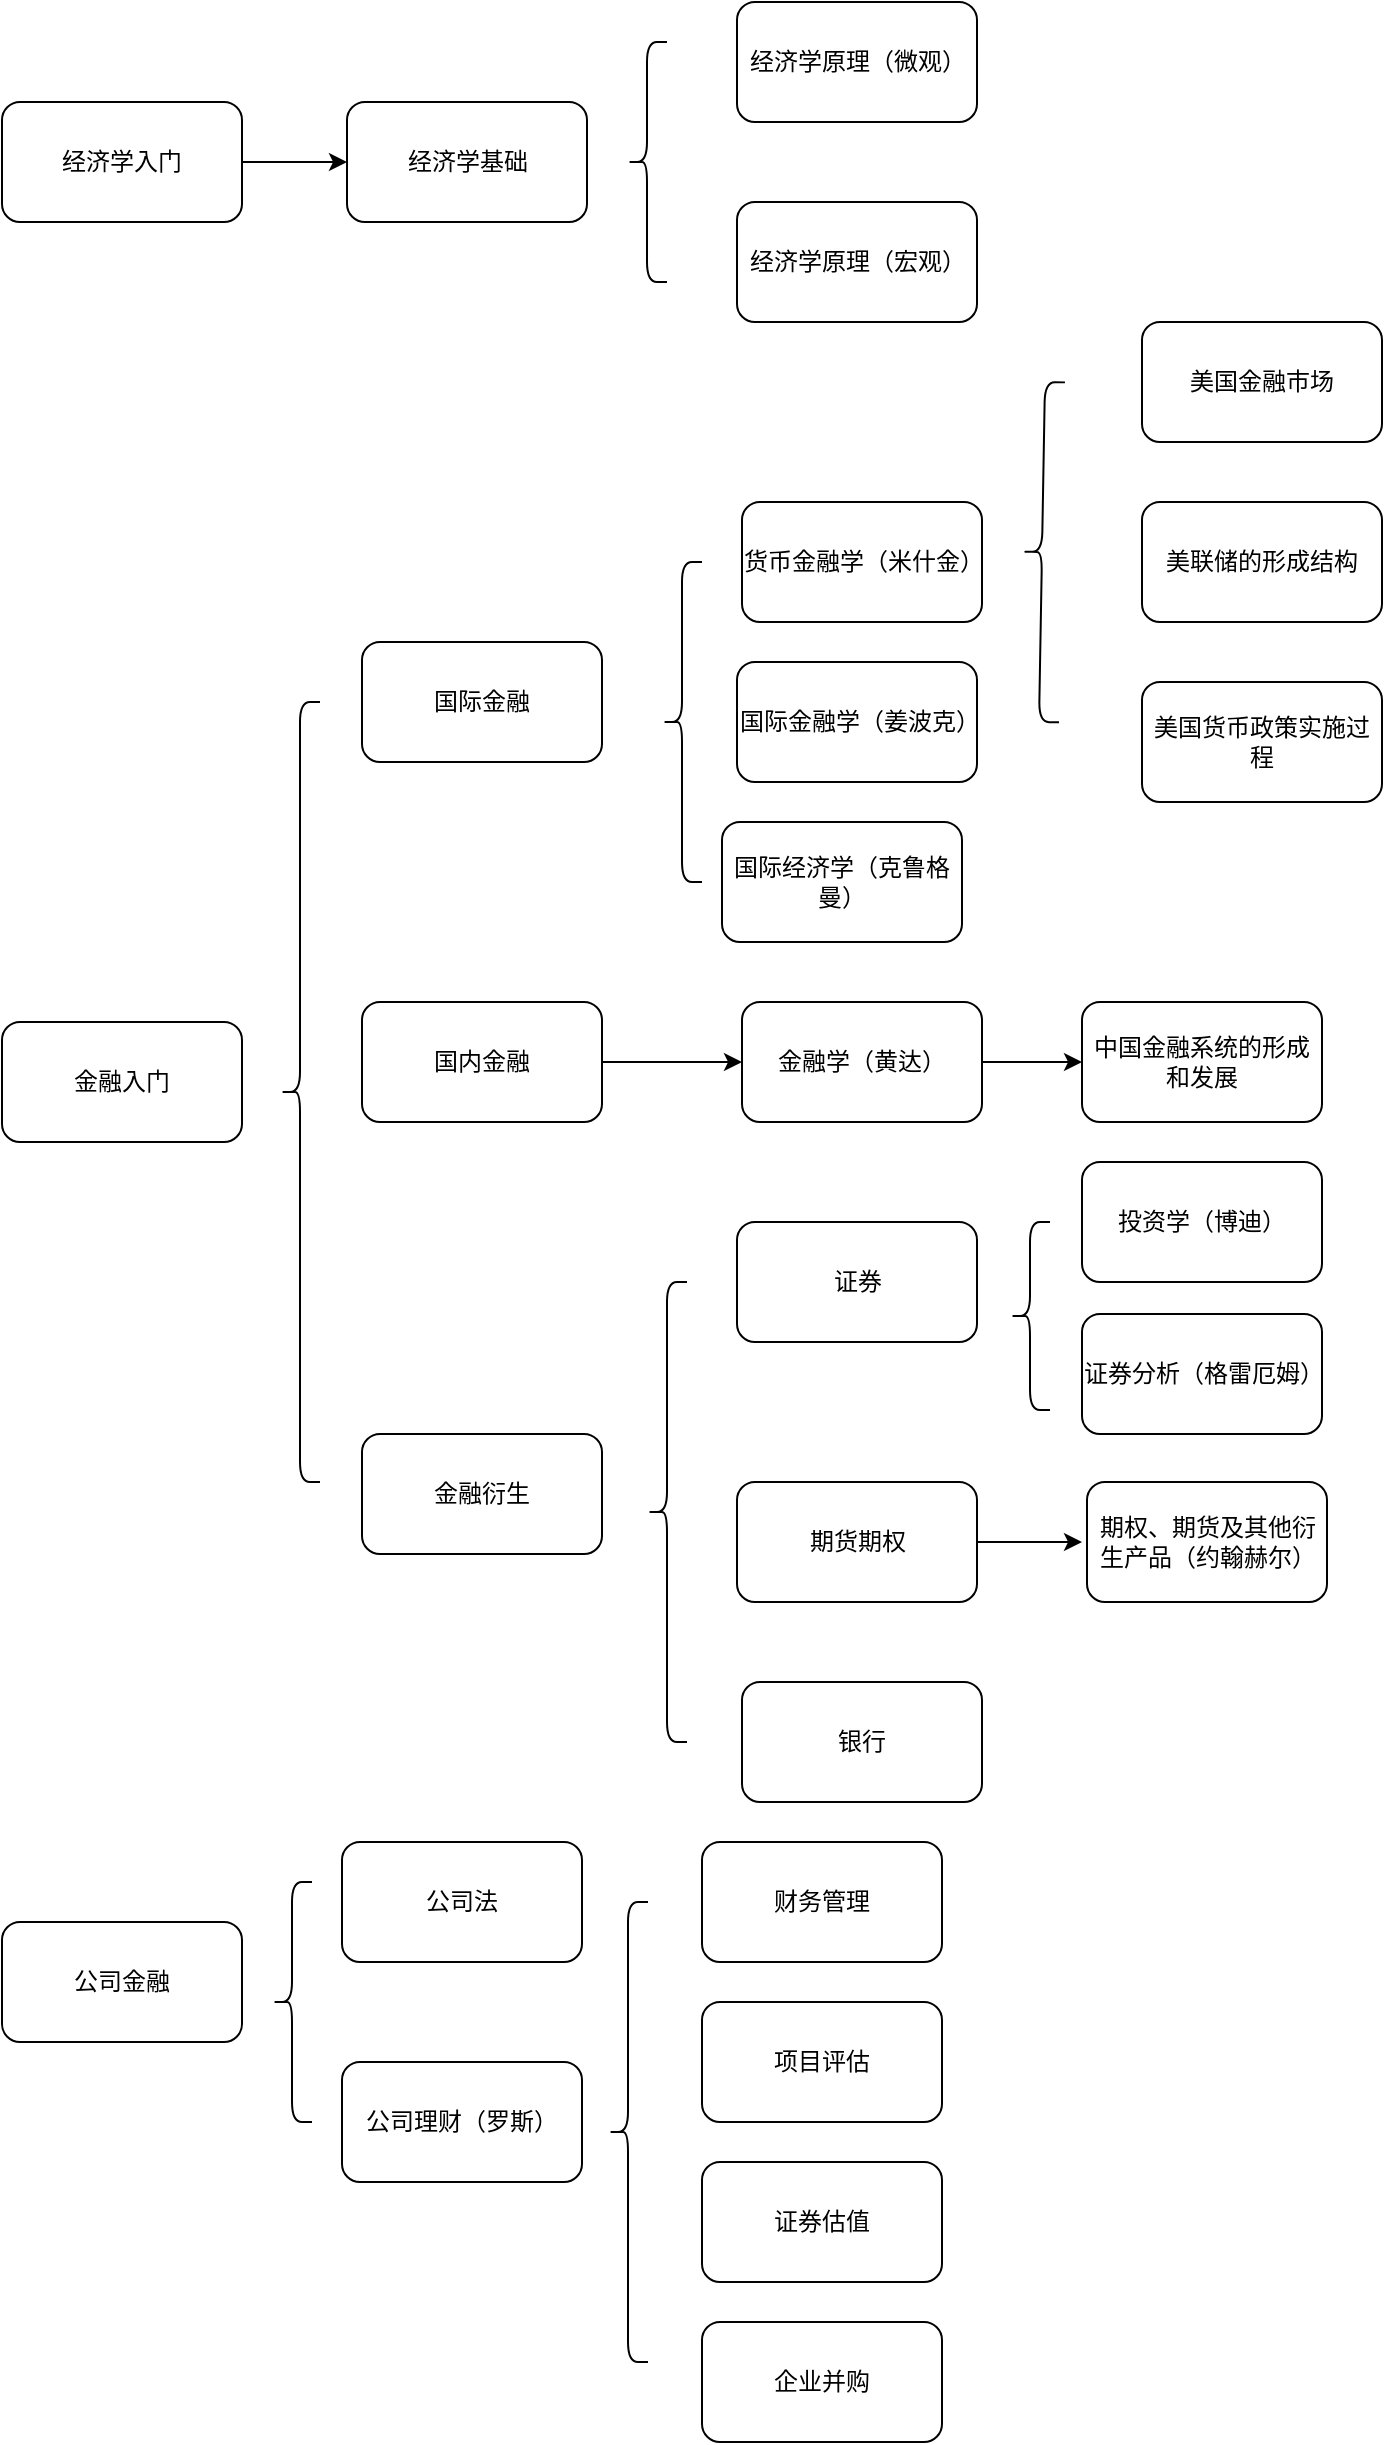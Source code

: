 <mxfile version="12.1.4" type="github" pages="1">
  <diagram id="FX7oXliN3Wcr0LMkaTqC" name="Page-1">
    <mxGraphModel dx="1377" dy="751" grid="1" gridSize="10" guides="1" tooltips="1" connect="1" arrows="1" fold="1" page="1" pageScale="1" pageWidth="827" pageHeight="1169" math="0" shadow="0">
      <root>
        <mxCell id="0"/>
        <mxCell id="1" parent="0"/>
        <mxCell id="Z957E_pNa9dMbmWkZO4q-1" value="经济学基础" style="rounded=1;whiteSpace=wrap;html=1;" vertex="1" parent="1">
          <mxGeometry x="202.5" y="140" width="120" height="60" as="geometry"/>
        </mxCell>
        <mxCell id="Z957E_pNa9dMbmWkZO4q-2" value="经济学原理（微观）" style="rounded=1;whiteSpace=wrap;html=1;" vertex="1" parent="1">
          <mxGeometry x="397.5" y="90" width="120" height="60" as="geometry"/>
        </mxCell>
        <mxCell id="Z957E_pNa9dMbmWkZO4q-3" value="经济学原理（宏观）" style="rounded=1;whiteSpace=wrap;html=1;" vertex="1" parent="1">
          <mxGeometry x="397.5" y="190" width="120" height="60" as="geometry"/>
        </mxCell>
        <mxCell id="Z957E_pNa9dMbmWkZO4q-4" value="金融入门" style="rounded=1;whiteSpace=wrap;html=1;" vertex="1" parent="1">
          <mxGeometry x="30" y="600" width="120" height="60" as="geometry"/>
        </mxCell>
        <mxCell id="Z957E_pNa9dMbmWkZO4q-5" value="货币金融学（米什金）" style="rounded=1;whiteSpace=wrap;html=1;" vertex="1" parent="1">
          <mxGeometry x="400" y="340" width="120" height="60" as="geometry"/>
        </mxCell>
        <mxCell id="Z957E_pNa9dMbmWkZO4q-6" value="" style="shape=curlyBracket;whiteSpace=wrap;html=1;rounded=1;" vertex="1" parent="1">
          <mxGeometry x="342.5" y="110" width="20" height="120" as="geometry"/>
        </mxCell>
        <mxCell id="Z957E_pNa9dMbmWkZO4q-7" value="美国金融市场" style="rounded=1;whiteSpace=wrap;html=1;" vertex="1" parent="1">
          <mxGeometry x="600" y="250" width="120" height="60" as="geometry"/>
        </mxCell>
        <mxCell id="Z957E_pNa9dMbmWkZO4q-8" value="美联储的形成结构" style="rounded=1;whiteSpace=wrap;html=1;" vertex="1" parent="1">
          <mxGeometry x="600" y="340" width="120" height="60" as="geometry"/>
        </mxCell>
        <mxCell id="Z957E_pNa9dMbmWkZO4q-9" value="美国货币政策实施过程" style="rounded=1;whiteSpace=wrap;html=1;" vertex="1" parent="1">
          <mxGeometry x="600" y="430" width="120" height="60" as="geometry"/>
        </mxCell>
        <mxCell id="Z957E_pNa9dMbmWkZO4q-10" value="" style="shape=curlyBracket;whiteSpace=wrap;html=1;rounded=1;rotation=1;" vertex="1" parent="1">
          <mxGeometry x="540" y="280" width="20" height="170" as="geometry"/>
        </mxCell>
        <mxCell id="Z957E_pNa9dMbmWkZO4q-11" value="金融学（黄达）" style="rounded=1;whiteSpace=wrap;html=1;" vertex="1" parent="1">
          <mxGeometry x="400" y="590" width="120" height="60" as="geometry"/>
        </mxCell>
        <mxCell id="Z957E_pNa9dMbmWkZO4q-12" value="中国金融系统的形成和发展" style="rounded=1;whiteSpace=wrap;html=1;" vertex="1" parent="1">
          <mxGeometry x="570" y="590" width="120" height="60" as="geometry"/>
        </mxCell>
        <mxCell id="Z957E_pNa9dMbmWkZO4q-13" value="国际金融学（姜波克）" style="rounded=1;whiteSpace=wrap;html=1;" vertex="1" parent="1">
          <mxGeometry x="397.5" y="420" width="120" height="60" as="geometry"/>
        </mxCell>
        <mxCell id="Z957E_pNa9dMbmWkZO4q-14" value="国际金融" style="rounded=1;whiteSpace=wrap;html=1;" vertex="1" parent="1">
          <mxGeometry x="210" y="410" width="120" height="60" as="geometry"/>
        </mxCell>
        <mxCell id="Z957E_pNa9dMbmWkZO4q-15" value="国内金融" style="rounded=1;whiteSpace=wrap;html=1;" vertex="1" parent="1">
          <mxGeometry x="210" y="590" width="120" height="60" as="geometry"/>
        </mxCell>
        <mxCell id="Z957E_pNa9dMbmWkZO4q-16" value="" style="shape=curlyBracket;whiteSpace=wrap;html=1;rounded=1;" vertex="1" parent="1">
          <mxGeometry x="360" y="370" width="20" height="160" as="geometry"/>
        </mxCell>
        <mxCell id="Z957E_pNa9dMbmWkZO4q-17" value="" style="shape=curlyBracket;whiteSpace=wrap;html=1;rounded=1;" vertex="1" parent="1">
          <mxGeometry x="169" y="440" width="20" height="390" as="geometry"/>
        </mxCell>
        <mxCell id="Z957E_pNa9dMbmWkZO4q-18" value="" style="endArrow=classic;html=1;entryX=0;entryY=0.5;entryDx=0;entryDy=0;exitX=1;exitY=0.5;exitDx=0;exitDy=0;" edge="1" parent="1" source="Z957E_pNa9dMbmWkZO4q-15" target="Z957E_pNa9dMbmWkZO4q-11">
          <mxGeometry width="50" height="50" relative="1" as="geometry">
            <mxPoint x="340" y="650" as="sourcePoint"/>
            <mxPoint x="390" y="600" as="targetPoint"/>
          </mxGeometry>
        </mxCell>
        <mxCell id="Z957E_pNa9dMbmWkZO4q-19" value="" style="endArrow=classic;html=1;entryX=0;entryY=0.5;entryDx=0;entryDy=0;" edge="1" parent="1" target="Z957E_pNa9dMbmWkZO4q-12">
          <mxGeometry width="50" height="50" relative="1" as="geometry">
            <mxPoint x="520" y="620" as="sourcePoint"/>
            <mxPoint x="570" y="600" as="targetPoint"/>
          </mxGeometry>
        </mxCell>
        <mxCell id="Z957E_pNa9dMbmWkZO4q-20" value="金融衍生" style="rounded=1;whiteSpace=wrap;html=1;" vertex="1" parent="1">
          <mxGeometry x="210" y="806" width="120" height="60" as="geometry"/>
        </mxCell>
        <mxCell id="Z957E_pNa9dMbmWkZO4q-21" value="银行" style="rounded=1;whiteSpace=wrap;html=1;" vertex="1" parent="1">
          <mxGeometry x="400" y="930" width="120" height="60" as="geometry"/>
        </mxCell>
        <mxCell id="Z957E_pNa9dMbmWkZO4q-22" value="证券" style="rounded=1;whiteSpace=wrap;html=1;" vertex="1" parent="1">
          <mxGeometry x="397.5" y="700" width="120" height="60" as="geometry"/>
        </mxCell>
        <mxCell id="Z957E_pNa9dMbmWkZO4q-23" value="期货期权" style="rounded=1;whiteSpace=wrap;html=1;" vertex="1" parent="1">
          <mxGeometry x="397.5" y="830" width="120" height="60" as="geometry"/>
        </mxCell>
        <mxCell id="Z957E_pNa9dMbmWkZO4q-24" value="期权、期货及其他衍生产品（约翰赫尔）" style="rounded=1;whiteSpace=wrap;html=1;" vertex="1" parent="1">
          <mxGeometry x="572.5" y="830" width="120" height="60" as="geometry"/>
        </mxCell>
        <mxCell id="Z957E_pNa9dMbmWkZO4q-25" value="投资学（博迪）" style="rounded=1;whiteSpace=wrap;html=1;" vertex="1" parent="1">
          <mxGeometry x="570" y="670" width="120" height="60" as="geometry"/>
        </mxCell>
        <mxCell id="Z957E_pNa9dMbmWkZO4q-26" value="证券分析（格雷厄姆）" style="rounded=1;whiteSpace=wrap;html=1;" vertex="1" parent="1">
          <mxGeometry x="570" y="746" width="120" height="60" as="geometry"/>
        </mxCell>
        <mxCell id="Z957E_pNa9dMbmWkZO4q-27" value="国际经济学（克鲁格曼）" style="rounded=1;whiteSpace=wrap;html=1;" vertex="1" parent="1">
          <mxGeometry x="390" y="500" width="120" height="60" as="geometry"/>
        </mxCell>
        <mxCell id="Z957E_pNa9dMbmWkZO4q-28" value="" style="shape=curlyBracket;whiteSpace=wrap;html=1;rounded=1;" vertex="1" parent="1">
          <mxGeometry x="352.5" y="730" width="20" height="230" as="geometry"/>
        </mxCell>
        <mxCell id="Z957E_pNa9dMbmWkZO4q-31" value="" style="shape=curlyBracket;whiteSpace=wrap;html=1;rounded=1;" vertex="1" parent="1">
          <mxGeometry x="534" y="700" width="20" height="94" as="geometry"/>
        </mxCell>
        <mxCell id="Z957E_pNa9dMbmWkZO4q-32" value="" style="endArrow=classic;html=1;exitX=1;exitY=0.5;exitDx=0;exitDy=0;" edge="1" parent="1" source="Z957E_pNa9dMbmWkZO4q-23">
          <mxGeometry width="50" height="50" relative="1" as="geometry">
            <mxPoint x="520" y="900" as="sourcePoint"/>
            <mxPoint x="570" y="860" as="targetPoint"/>
          </mxGeometry>
        </mxCell>
        <mxCell id="Z957E_pNa9dMbmWkZO4q-33" value="经济学入门" style="rounded=1;whiteSpace=wrap;html=1;" vertex="1" parent="1">
          <mxGeometry x="30" y="140" width="120" height="60" as="geometry"/>
        </mxCell>
        <mxCell id="Z957E_pNa9dMbmWkZO4q-34" value="" style="endArrow=classic;html=1;" edge="1" parent="1" source="Z957E_pNa9dMbmWkZO4q-33" target="Z957E_pNa9dMbmWkZO4q-1">
          <mxGeometry width="50" height="50" relative="1" as="geometry">
            <mxPoint x="150" y="220" as="sourcePoint"/>
            <mxPoint x="200" y="170" as="targetPoint"/>
          </mxGeometry>
        </mxCell>
        <mxCell id="Z957E_pNa9dMbmWkZO4q-35" value="公司金融" style="rounded=1;whiteSpace=wrap;html=1;" vertex="1" parent="1">
          <mxGeometry x="30" y="1050" width="120" height="60" as="geometry"/>
        </mxCell>
        <mxCell id="Z957E_pNa9dMbmWkZO4q-36" value="公司理财（罗斯）" style="rounded=1;whiteSpace=wrap;html=1;" vertex="1" parent="1">
          <mxGeometry x="200" y="1120" width="120" height="60" as="geometry"/>
        </mxCell>
        <mxCell id="Z957E_pNa9dMbmWkZO4q-37" value="公司法" style="rounded=1;whiteSpace=wrap;html=1;" vertex="1" parent="1">
          <mxGeometry x="200" y="1010" width="120" height="60" as="geometry"/>
        </mxCell>
        <mxCell id="Z957E_pNa9dMbmWkZO4q-38" value="财务管理" style="rounded=1;whiteSpace=wrap;html=1;" vertex="1" parent="1">
          <mxGeometry x="380" y="1010" width="120" height="60" as="geometry"/>
        </mxCell>
        <mxCell id="Z957E_pNa9dMbmWkZO4q-39" value="项目评估" style="rounded=1;whiteSpace=wrap;html=1;" vertex="1" parent="1">
          <mxGeometry x="380" y="1090" width="120" height="60" as="geometry"/>
        </mxCell>
        <mxCell id="Z957E_pNa9dMbmWkZO4q-40" value="证券估值" style="rounded=1;whiteSpace=wrap;html=1;" vertex="1" parent="1">
          <mxGeometry x="380" y="1170" width="120" height="60" as="geometry"/>
        </mxCell>
        <mxCell id="Z957E_pNa9dMbmWkZO4q-41" value="企业并购" style="rounded=1;whiteSpace=wrap;html=1;" vertex="1" parent="1">
          <mxGeometry x="380" y="1250" width="120" height="60" as="geometry"/>
        </mxCell>
        <mxCell id="Z957E_pNa9dMbmWkZO4q-42" value="" style="shape=curlyBracket;whiteSpace=wrap;html=1;rounded=1;" vertex="1" parent="1">
          <mxGeometry x="165" y="1030" width="20" height="120" as="geometry"/>
        </mxCell>
        <mxCell id="Z957E_pNa9dMbmWkZO4q-43" value="" style="shape=curlyBracket;whiteSpace=wrap;html=1;rounded=1;" vertex="1" parent="1">
          <mxGeometry x="333" y="1040" width="20" height="230" as="geometry"/>
        </mxCell>
      </root>
    </mxGraphModel>
  </diagram>
</mxfile>
